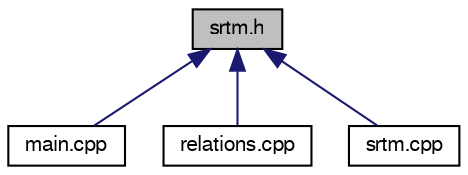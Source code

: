 digraph G
{
  bgcolor="transparent";
  edge [fontname="FreeSans",fontsize="10",labelfontname="FreeSans",labelfontsize="10"];
  node [fontname="FreeSans",fontsize="10",shape=record];
  Node1 [label="srtm.h",height=0.2,width=0.4,color="black", fillcolor="grey75", style="filled" fontcolor="black"];
  Node1 -> Node2 [dir=back,color="midnightblue",fontsize="10",style="solid",fontname="FreeSans"];
  Node2 [label="main.cpp",height=0.2,width=0.4,color="black",URL="$main_8cpp.html",tooltip="Main function."];
  Node1 -> Node3 [dir=back,color="midnightblue",fontsize="10",style="solid",fontname="FreeSans"];
  Node3 [label="relations.cpp",height=0.2,width=0.4,color="black",URL="$relations_8cpp.html",tooltip="Create altitude relations from an OSMData object."];
  Node1 -> Node4 [dir=back,color="midnightblue",fontsize="10",style="solid",fontname="FreeSans"];
  Node4 [label="srtm.cpp",height=0.2,width=0.4,color="black",URL="$srtm_8cpp.html",tooltip="SRTM data downloader and tile handler."];
}
